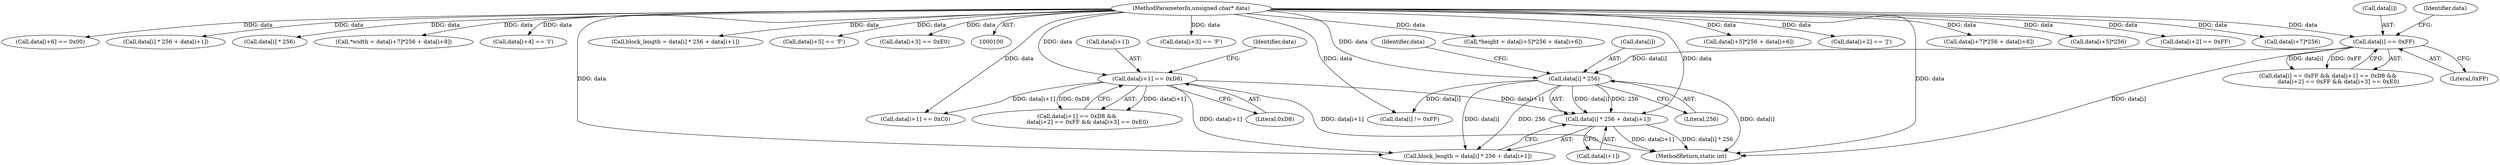 digraph "0_PDFGen_ee58aff6918b8bbc3be29b9e3089485ea46ff956@array" {
"1000200" [label="(Call,data[i] * 256 + data[i+1])"];
"1000201" [label="(Call,data[i] * 256)"];
"1000118" [label="(Call,data[i] == 0xFF)"];
"1000101" [label="(MethodParameterIn,unsigned char* data)"];
"1000124" [label="(Call,data[i+1] == 0xD8)"];
"1000166" [label="(Call,data[i+3] == 'F')"];
"1000119" [label="(Call,data[i])"];
"1000246" [label="(Call,*height = data[i+5]*256 + data[i+6])"];
"1000198" [label="(Call,block_length = data[i] * 256 + data[i+1])"];
"1000249" [label="(Call,data[i+5]*256 + data[i+6])"];
"1000158" [label="(Call,data[i+2] == 'J')"];
"1000202" [label="(Call,data[i])"];
"1000265" [label="(Call,data[i+7]*256 + data[i+8])"];
"1000201" [label="(Call,data[i] * 256)"];
"1000250" [label="(Call,data[i+5]*256)"];
"1000132" [label="(Call,data[i+2] == 0xFF)"];
"1000122" [label="(Literal,0xFF)"];
"1000130" [label="(Literal,0xD8)"];
"1000266" [label="(Call,data[i+7]*256)"];
"1000189" [label="(Call,data[i+6] == 0x00)"];
"1000125" [label="(Call,data[i+1])"];
"1000229" [label="(Call,data[i] != 0xFF)"];
"1000291" [label="(Call,data[i] * 256 + data[i+1])"];
"1000292" [label="(Call,data[i] * 256)"];
"1000200" [label="(Call,data[i] * 256 + data[i+1])"];
"1000205" [label="(Literal,256)"];
"1000134" [label="(Identifier,data)"];
"1000206" [label="(Call,data[i+1])"];
"1000262" [label="(Call,*width = data[i+7]*256 + data[i+8])"];
"1000174" [label="(Call,data[i+4] == 'I')"];
"1000305" [label="(MethodReturn,static int)"];
"1000289" [label="(Call,block_length = data[i] * 256 + data[i+1])"];
"1000182" [label="(Call,data[i+5] == 'F')"];
"1000238" [label="(Call,data[i+1] == 0xC0)"];
"1000126" [label="(Identifier,data)"];
"1000101" [label="(MethodParameterIn,unsigned char* data)"];
"1000139" [label="(Call,data[i+3] == 0xE0)"];
"1000207" [label="(Identifier,data)"];
"1000118" [label="(Call,data[i] == 0xFF)"];
"1000123" [label="(Call,data[i+1] == 0xD8 &&\n            data[i+2] == 0xFF && data[i+3] == 0xE0)"];
"1000124" [label="(Call,data[i+1] == 0xD8)"];
"1000117" [label="(Call,data[i] == 0xFF && data[i+1] == 0xD8 &&\n            data[i+2] == 0xFF && data[i+3] == 0xE0)"];
"1000200" -> "1000198"  [label="AST: "];
"1000200" -> "1000206"  [label="CFG: "];
"1000201" -> "1000200"  [label="AST: "];
"1000206" -> "1000200"  [label="AST: "];
"1000198" -> "1000200"  [label="CFG: "];
"1000200" -> "1000305"  [label="DDG: data[i] * 256"];
"1000200" -> "1000305"  [label="DDG: data[i+1]"];
"1000201" -> "1000200"  [label="DDG: data[i]"];
"1000201" -> "1000200"  [label="DDG: 256"];
"1000124" -> "1000200"  [label="DDG: data[i+1]"];
"1000101" -> "1000200"  [label="DDG: data"];
"1000201" -> "1000205"  [label="CFG: "];
"1000202" -> "1000201"  [label="AST: "];
"1000205" -> "1000201"  [label="AST: "];
"1000207" -> "1000201"  [label="CFG: "];
"1000201" -> "1000305"  [label="DDG: data[i]"];
"1000201" -> "1000198"  [label="DDG: data[i]"];
"1000201" -> "1000198"  [label="DDG: 256"];
"1000118" -> "1000201"  [label="DDG: data[i]"];
"1000101" -> "1000201"  [label="DDG: data"];
"1000201" -> "1000229"  [label="DDG: data[i]"];
"1000118" -> "1000117"  [label="AST: "];
"1000118" -> "1000122"  [label="CFG: "];
"1000119" -> "1000118"  [label="AST: "];
"1000122" -> "1000118"  [label="AST: "];
"1000126" -> "1000118"  [label="CFG: "];
"1000117" -> "1000118"  [label="CFG: "];
"1000118" -> "1000305"  [label="DDG: data[i]"];
"1000118" -> "1000117"  [label="DDG: data[i]"];
"1000118" -> "1000117"  [label="DDG: 0xFF"];
"1000101" -> "1000118"  [label="DDG: data"];
"1000101" -> "1000100"  [label="AST: "];
"1000101" -> "1000305"  [label="DDG: data"];
"1000101" -> "1000124"  [label="DDG: data"];
"1000101" -> "1000132"  [label="DDG: data"];
"1000101" -> "1000139"  [label="DDG: data"];
"1000101" -> "1000158"  [label="DDG: data"];
"1000101" -> "1000166"  [label="DDG: data"];
"1000101" -> "1000174"  [label="DDG: data"];
"1000101" -> "1000182"  [label="DDG: data"];
"1000101" -> "1000189"  [label="DDG: data"];
"1000101" -> "1000198"  [label="DDG: data"];
"1000101" -> "1000229"  [label="DDG: data"];
"1000101" -> "1000238"  [label="DDG: data"];
"1000101" -> "1000246"  [label="DDG: data"];
"1000101" -> "1000250"  [label="DDG: data"];
"1000101" -> "1000249"  [label="DDG: data"];
"1000101" -> "1000262"  [label="DDG: data"];
"1000101" -> "1000266"  [label="DDG: data"];
"1000101" -> "1000265"  [label="DDG: data"];
"1000101" -> "1000289"  [label="DDG: data"];
"1000101" -> "1000292"  [label="DDG: data"];
"1000101" -> "1000291"  [label="DDG: data"];
"1000124" -> "1000123"  [label="AST: "];
"1000124" -> "1000130"  [label="CFG: "];
"1000125" -> "1000124"  [label="AST: "];
"1000130" -> "1000124"  [label="AST: "];
"1000134" -> "1000124"  [label="CFG: "];
"1000123" -> "1000124"  [label="CFG: "];
"1000124" -> "1000305"  [label="DDG: data[i+1]"];
"1000124" -> "1000123"  [label="DDG: data[i+1]"];
"1000124" -> "1000123"  [label="DDG: 0xD8"];
"1000124" -> "1000198"  [label="DDG: data[i+1]"];
"1000124" -> "1000238"  [label="DDG: data[i+1]"];
}
